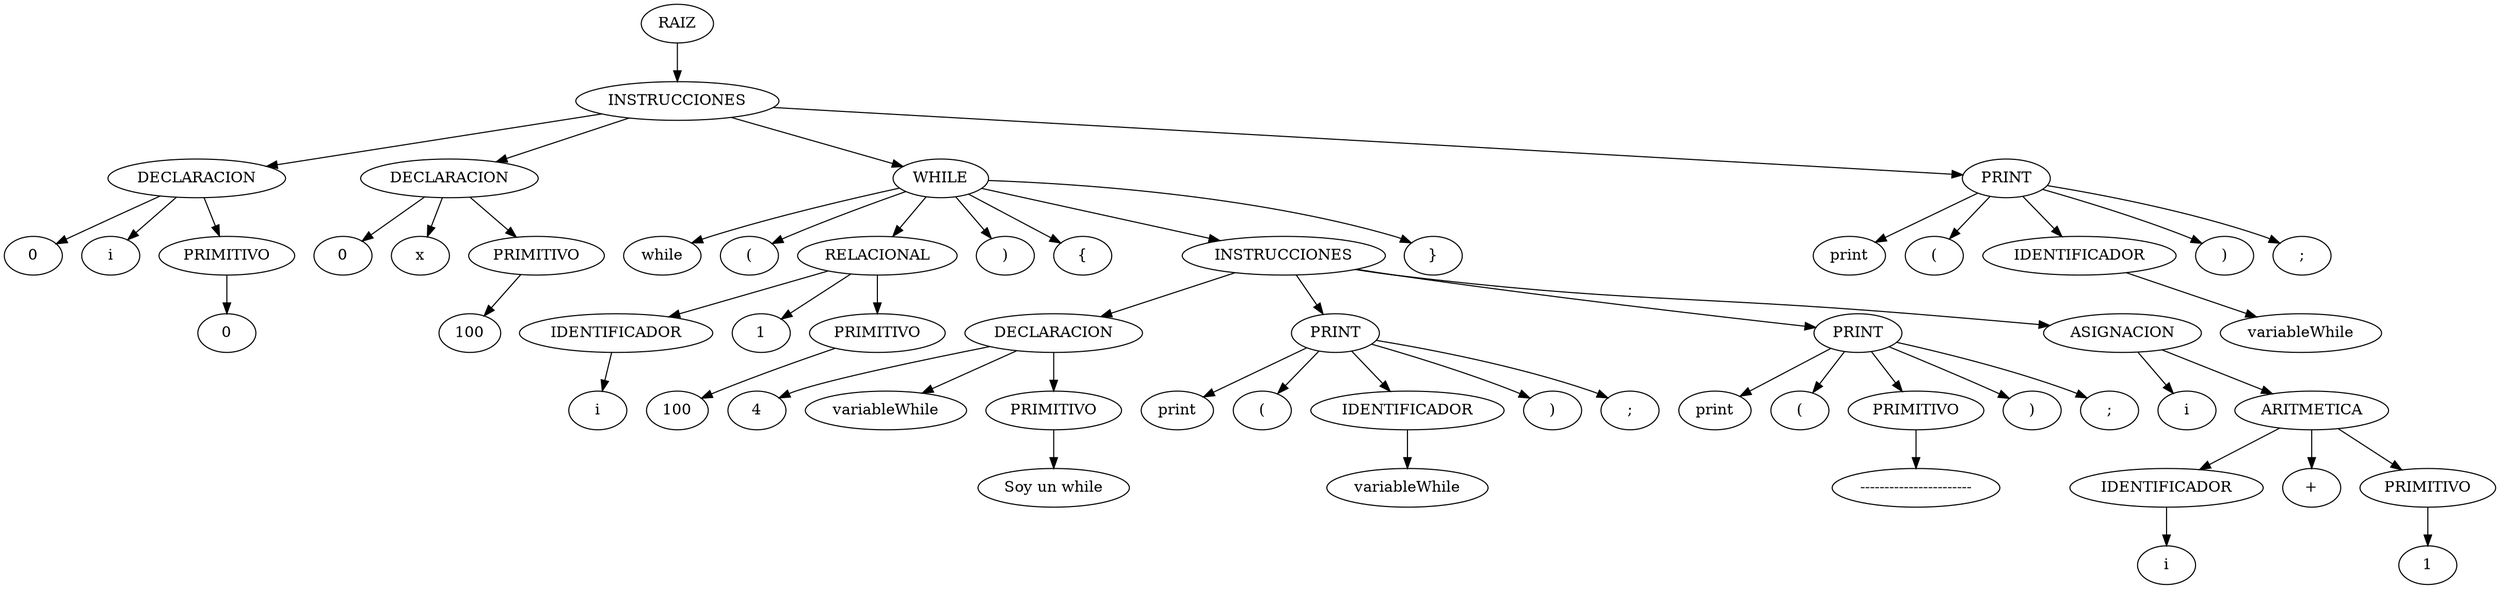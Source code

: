 digraph {
n0[label="RAIZ"];
n1[label="INSTRUCCIONES"];
n0->n1;
n2[label="DECLARACION"];
n1->n2;
n3[label="0"];
n2->n3;
n4[label="i"];
n2->n4;
n5[label="PRIMITIVO"];
n2->n5;
n6[label="0"];
n5->n6;
n7[label="DECLARACION"];
n1->n7;
n8[label="0"];
n7->n8;
n9[label="x"];
n7->n9;
n10[label="PRIMITIVO"];
n7->n10;
n11[label="100"];
n10->n11;
n12[label="WHILE"];
n1->n12;
n13[label="while"];
n12->n13;
n14[label="("];
n12->n14;
n15[label="RELACIONAL"];
n12->n15;
n16[label="IDENTIFICADOR"];
n15->n16;
n17[label="i"];
n16->n17;
n18[label="1"];
n15->n18;
n19[label="PRIMITIVO"];
n15->n19;
n20[label="100"];
n19->n20;
n21[label=")"];
n12->n21;
n22[label="{"];
n12->n22;
n23[label="INSTRUCCIONES"];
n12->n23;
n24[label="DECLARACION"];
n23->n24;
n25[label="4"];
n24->n25;
n26[label="variableWhile"];
n24->n26;
n27[label="PRIMITIVO"];
n24->n27;
n28[label="Soy un while"];
n27->n28;
n29[label="PRINT"];
n23->n29;
n30[label="print"];
n29->n30;
n31[label="("];
n29->n31;
n32[label="IDENTIFICADOR"];
n29->n32;
n33[label="variableWhile"];
n32->n33;
n34[label=")"];
n29->n34;
n35[label=";"];
n29->n35;
n36[label="PRINT"];
n23->n36;
n37[label="print"];
n36->n37;
n38[label="("];
n36->n38;
n39[label="PRIMITIVO"];
n36->n39;
n40[label="-----------------------"];
n39->n40;
n41[label=")"];
n36->n41;
n42[label=";"];
n36->n42;
n43[label="ASIGNACION"];
n23->n43;
n44[label="i"];
n43->n44;
n45[label="ARITMETICA"];
n43->n45;
n46[label="IDENTIFICADOR"];
n45->n46;
n47[label="i"];
n46->n47;
n48[label="+"];
n45->n48;
n49[label="PRIMITIVO"];
n45->n49;
n50[label="1"];
n49->n50;
n51[label="}"];
n12->n51;
n52[label="PRINT"];
n1->n52;
n53[label="print"];
n52->n53;
n54[label="("];
n52->n54;
n55[label="IDENTIFICADOR"];
n52->n55;
n56[label="variableWhile"];
n55->n56;
n57[label=")"];
n52->n57;
n58[label=";"];
n52->n58;
}